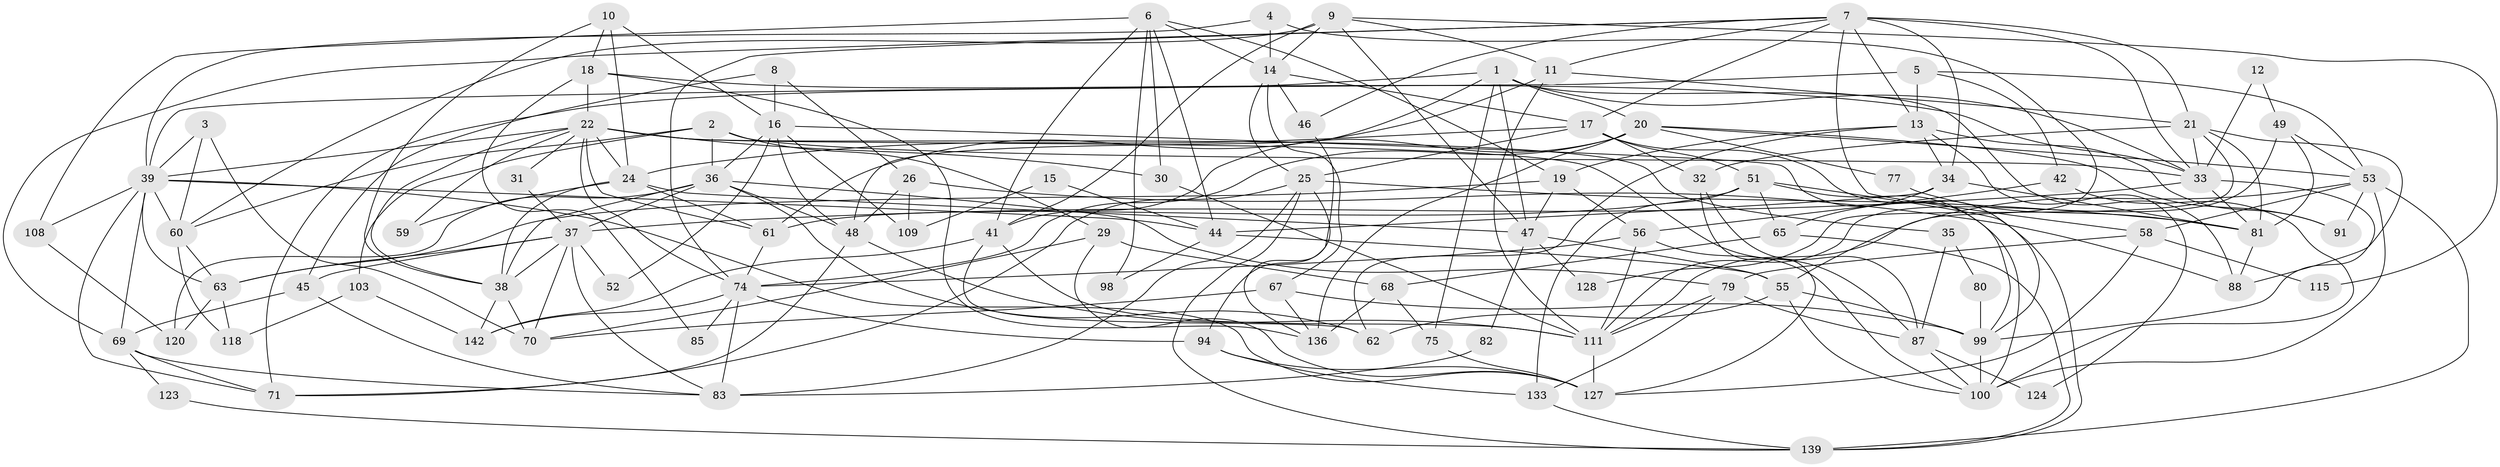 // original degree distribution, {6: 0.1056338028169014, 4: 0.31690140845070425, 3: 0.23943661971830985, 7: 0.028169014084507043, 2: 0.13380281690140844, 5: 0.16901408450704225, 10: 0.007042253521126761}
// Generated by graph-tools (version 1.1) at 2025/41/03/06/25 10:41:59]
// undirected, 92 vertices, 229 edges
graph export_dot {
graph [start="1"]
  node [color=gray90,style=filled];
  1 [super="+129"];
  2 [super="+90"];
  3 [super="+54"];
  4;
  5;
  6;
  7 [super="+135"];
  8;
  9 [super="+137"];
  10;
  11 [super="+50"];
  12;
  13 [super="+95"];
  14 [super="+106"];
  15;
  16 [super="+23"];
  17 [super="+43"];
  18 [super="+114"];
  19 [super="+130"];
  20 [super="+27"];
  21 [super="+40"];
  22 [super="+138"];
  24 [super="+72"];
  25 [super="+110"];
  26 [super="+28"];
  29 [super="+92"];
  30;
  31;
  32;
  33 [super="+57"];
  34 [super="+73"];
  35;
  36 [super="+116"];
  37 [super="+96"];
  38 [super="+122"];
  39 [super="+104"];
  41 [super="+78"];
  42 [super="+125"];
  44 [super="+64"];
  45;
  46;
  47;
  48 [super="+134"];
  49;
  51 [super="+121"];
  52;
  53 [super="+112"];
  55;
  56 [super="+105"];
  58 [super="+117"];
  59;
  60 [super="+84"];
  61 [super="+93"];
  62 [super="+66"];
  63 [super="+119"];
  65 [super="+140"];
  67;
  68 [super="+113"];
  69;
  70 [super="+132"];
  71 [super="+76"];
  74 [super="+89"];
  75;
  77;
  79 [super="+131"];
  80;
  81 [super="+86"];
  82;
  83 [super="+97"];
  85;
  87 [super="+101"];
  88;
  91;
  94;
  98;
  99 [super="+102"];
  100 [super="+107"];
  103;
  108;
  109;
  111 [super="+126"];
  115;
  118;
  120;
  123;
  124;
  127 [super="+141"];
  128;
  133;
  136;
  139;
  142;
  1 -- 88;
  1 -- 33;
  1 -- 20;
  1 -- 48;
  1 -- 75;
  1 -- 71;
  1 -- 47;
  2 -- 36;
  2 -- 60;
  2 -- 29;
  2 -- 33;
  2 -- 103;
  3 -- 39;
  3 -- 70 [weight=2];
  3 -- 60;
  4 -- 55;
  4 -- 14;
  4 -- 39;
  5 -- 13;
  5 -- 39;
  5 -- 42;
  5 -- 53;
  6 -- 108;
  6 -- 14;
  6 -- 19;
  6 -- 30;
  6 -- 44;
  6 -- 98;
  6 -- 41;
  7 -- 21 [weight=2];
  7 -- 58;
  7 -- 17;
  7 -- 11;
  7 -- 33;
  7 -- 34;
  7 -- 69;
  7 -- 74;
  7 -- 13;
  7 -- 46;
  8 -- 16;
  8 -- 45;
  8 -- 26;
  9 -- 115;
  9 -- 60;
  9 -- 47;
  9 -- 14;
  9 -- 41;
  9 -- 11;
  10 -- 38;
  10 -- 24;
  10 -- 18;
  10 -- 16;
  11 -- 21;
  11 -- 61;
  11 -- 111;
  12 -- 49;
  12 -- 33;
  13 -- 91;
  13 -- 124;
  13 -- 62;
  13 -- 34;
  13 -- 19;
  14 -- 67;
  14 -- 46;
  14 -- 25;
  14 -- 17;
  15 -- 109;
  15 -- 44;
  16 -- 99;
  16 -- 109;
  16 -- 36;
  16 -- 48;
  16 -- 52;
  17 -- 32;
  17 -- 25;
  17 -- 99;
  17 -- 24;
  17 -- 51;
  18 -- 33;
  18 -- 136;
  18 -- 22 [weight=2];
  18 -- 85;
  19 -- 47;
  19 -- 56;
  19 -- 63;
  20 -- 41;
  20 -- 77;
  20 -- 91;
  20 -- 136;
  20 -- 74;
  20 -- 53;
  21 -- 33;
  21 -- 128;
  21 -- 32;
  21 -- 81;
  21 -- 88;
  22 -- 39;
  22 -- 30;
  22 -- 35;
  22 -- 38;
  22 -- 87;
  22 -- 24;
  22 -- 59;
  22 -- 61;
  22 -- 31;
  22 -- 74;
  24 -- 61;
  24 -- 59;
  24 -- 47;
  24 -- 38;
  25 -- 136;
  25 -- 83;
  25 -- 139;
  25 -- 81;
  25 -- 71;
  26 -- 88;
  26 -- 109;
  26 -- 48;
  29 -- 68;
  29 -- 127;
  29 -- 70;
  30 -- 111;
  31 -- 37;
  32 -- 127;
  32 -- 87;
  33 -- 81;
  33 -- 99;
  33 -- 37;
  34 -- 65;
  34 -- 44;
  34 -- 81;
  35 -- 80;
  35 -- 87;
  36 -- 38;
  36 -- 48;
  36 -- 37;
  36 -- 120;
  36 -- 62;
  36 -- 79;
  37 -- 45;
  37 -- 52;
  37 -- 83;
  37 -- 38;
  37 -- 70;
  37 -- 63;
  38 -- 70;
  38 -- 142;
  39 -- 71;
  39 -- 69;
  39 -- 108;
  39 -- 127;
  39 -- 60;
  39 -- 63;
  39 -- 44;
  41 -- 142;
  41 -- 111;
  41 -- 62;
  42 -- 56;
  42 -- 100;
  44 -- 55;
  44 -- 98;
  45 -- 69;
  45 -- 83;
  46 -- 94;
  47 -- 55;
  47 -- 82;
  47 -- 128;
  48 -- 111;
  48 -- 71;
  49 -- 111;
  49 -- 81;
  49 -- 53;
  51 -- 139;
  51 -- 133;
  51 -- 65;
  51 -- 61;
  51 -- 100;
  53 -- 58;
  53 -- 91;
  53 -- 111;
  53 -- 100;
  53 -- 139;
  55 -- 100;
  55 -- 99;
  55 -- 62;
  56 -- 111;
  56 -- 74;
  56 -- 100;
  58 -- 115;
  58 -- 127;
  58 -- 79;
  60 -- 118;
  60 -- 63;
  61 -- 74;
  63 -- 118;
  63 -- 120;
  65 -- 139;
  65 -- 68;
  67 -- 99;
  67 -- 136;
  67 -- 70;
  68 -- 136;
  68 -- 75;
  69 -- 71;
  69 -- 123;
  69 -- 83;
  74 -- 85;
  74 -- 142;
  74 -- 94;
  74 -- 83;
  75 -- 127;
  77 -- 81;
  79 -- 133;
  79 -- 87;
  79 -- 111;
  80 -- 99;
  81 -- 88;
  82 -- 83;
  87 -- 124;
  87 -- 100;
  94 -- 133;
  94 -- 127;
  99 -- 100;
  103 -- 118;
  103 -- 142;
  108 -- 120;
  111 -- 127;
  123 -- 139;
  133 -- 139;
}
